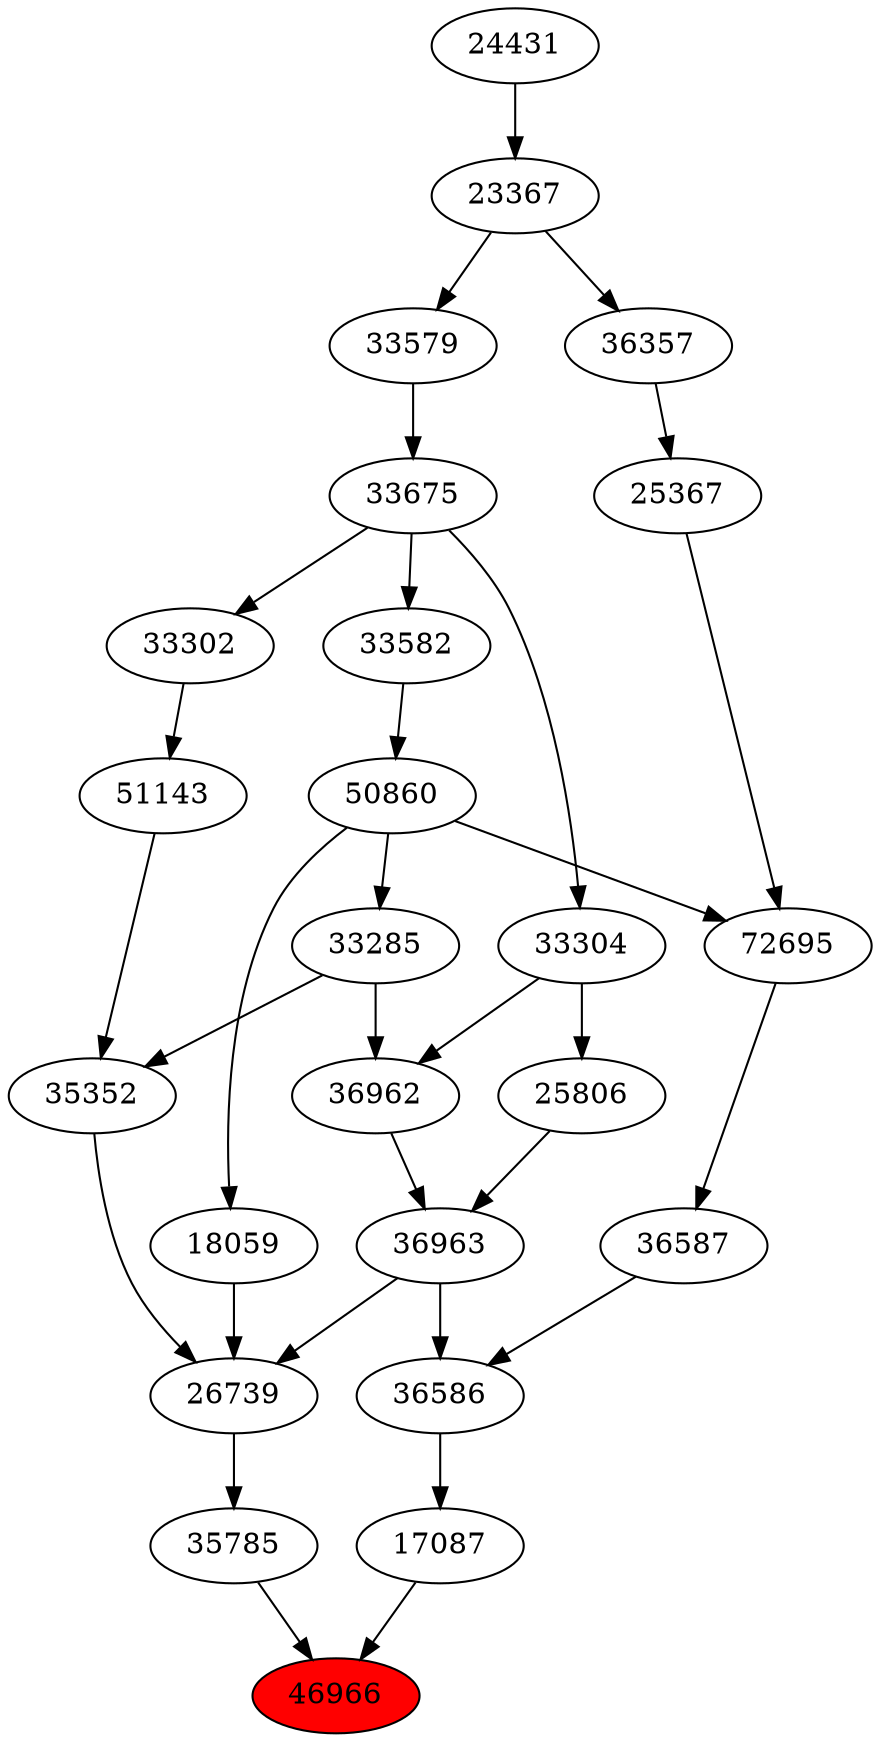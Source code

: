 strict digraph{ 
46966 [label="46966" fillcolor=red style=filled]
35785 -> 46966
17087 -> 46966
35785 [label="35785"]
26739 -> 35785
17087 [label="17087"]
36586 -> 17087
26739 [label="26739"]
18059 -> 26739
36963 -> 26739
35352 -> 26739
36586 [label="36586"]
36587 -> 36586
36963 -> 36586
18059 [label="18059"]
50860 -> 18059
36963 [label="36963"]
36962 -> 36963
25806 -> 36963
35352 [label="35352"]
33285 -> 35352
51143 -> 35352
36587 [label="36587"]
72695 -> 36587
50860 [label="50860"]
33582 -> 50860
36962 [label="36962"]
33285 -> 36962
33304 -> 36962
25806 [label="25806"]
33304 -> 25806
33285 [label="33285"]
50860 -> 33285
51143 [label="51143"]
33302 -> 51143
72695 [label="72695"]
50860 -> 72695
25367 -> 72695
33582 [label="33582"]
33675 -> 33582
33304 [label="33304"]
33675 -> 33304
33302 [label="33302"]
33675 -> 33302
25367 [label="25367"]
36357 -> 25367
33675 [label="33675"]
33579 -> 33675
36357 [label="36357"]
23367 -> 36357
33579 [label="33579"]
23367 -> 33579
23367 [label="23367"]
24431 -> 23367
24431 [label="24431"]
}